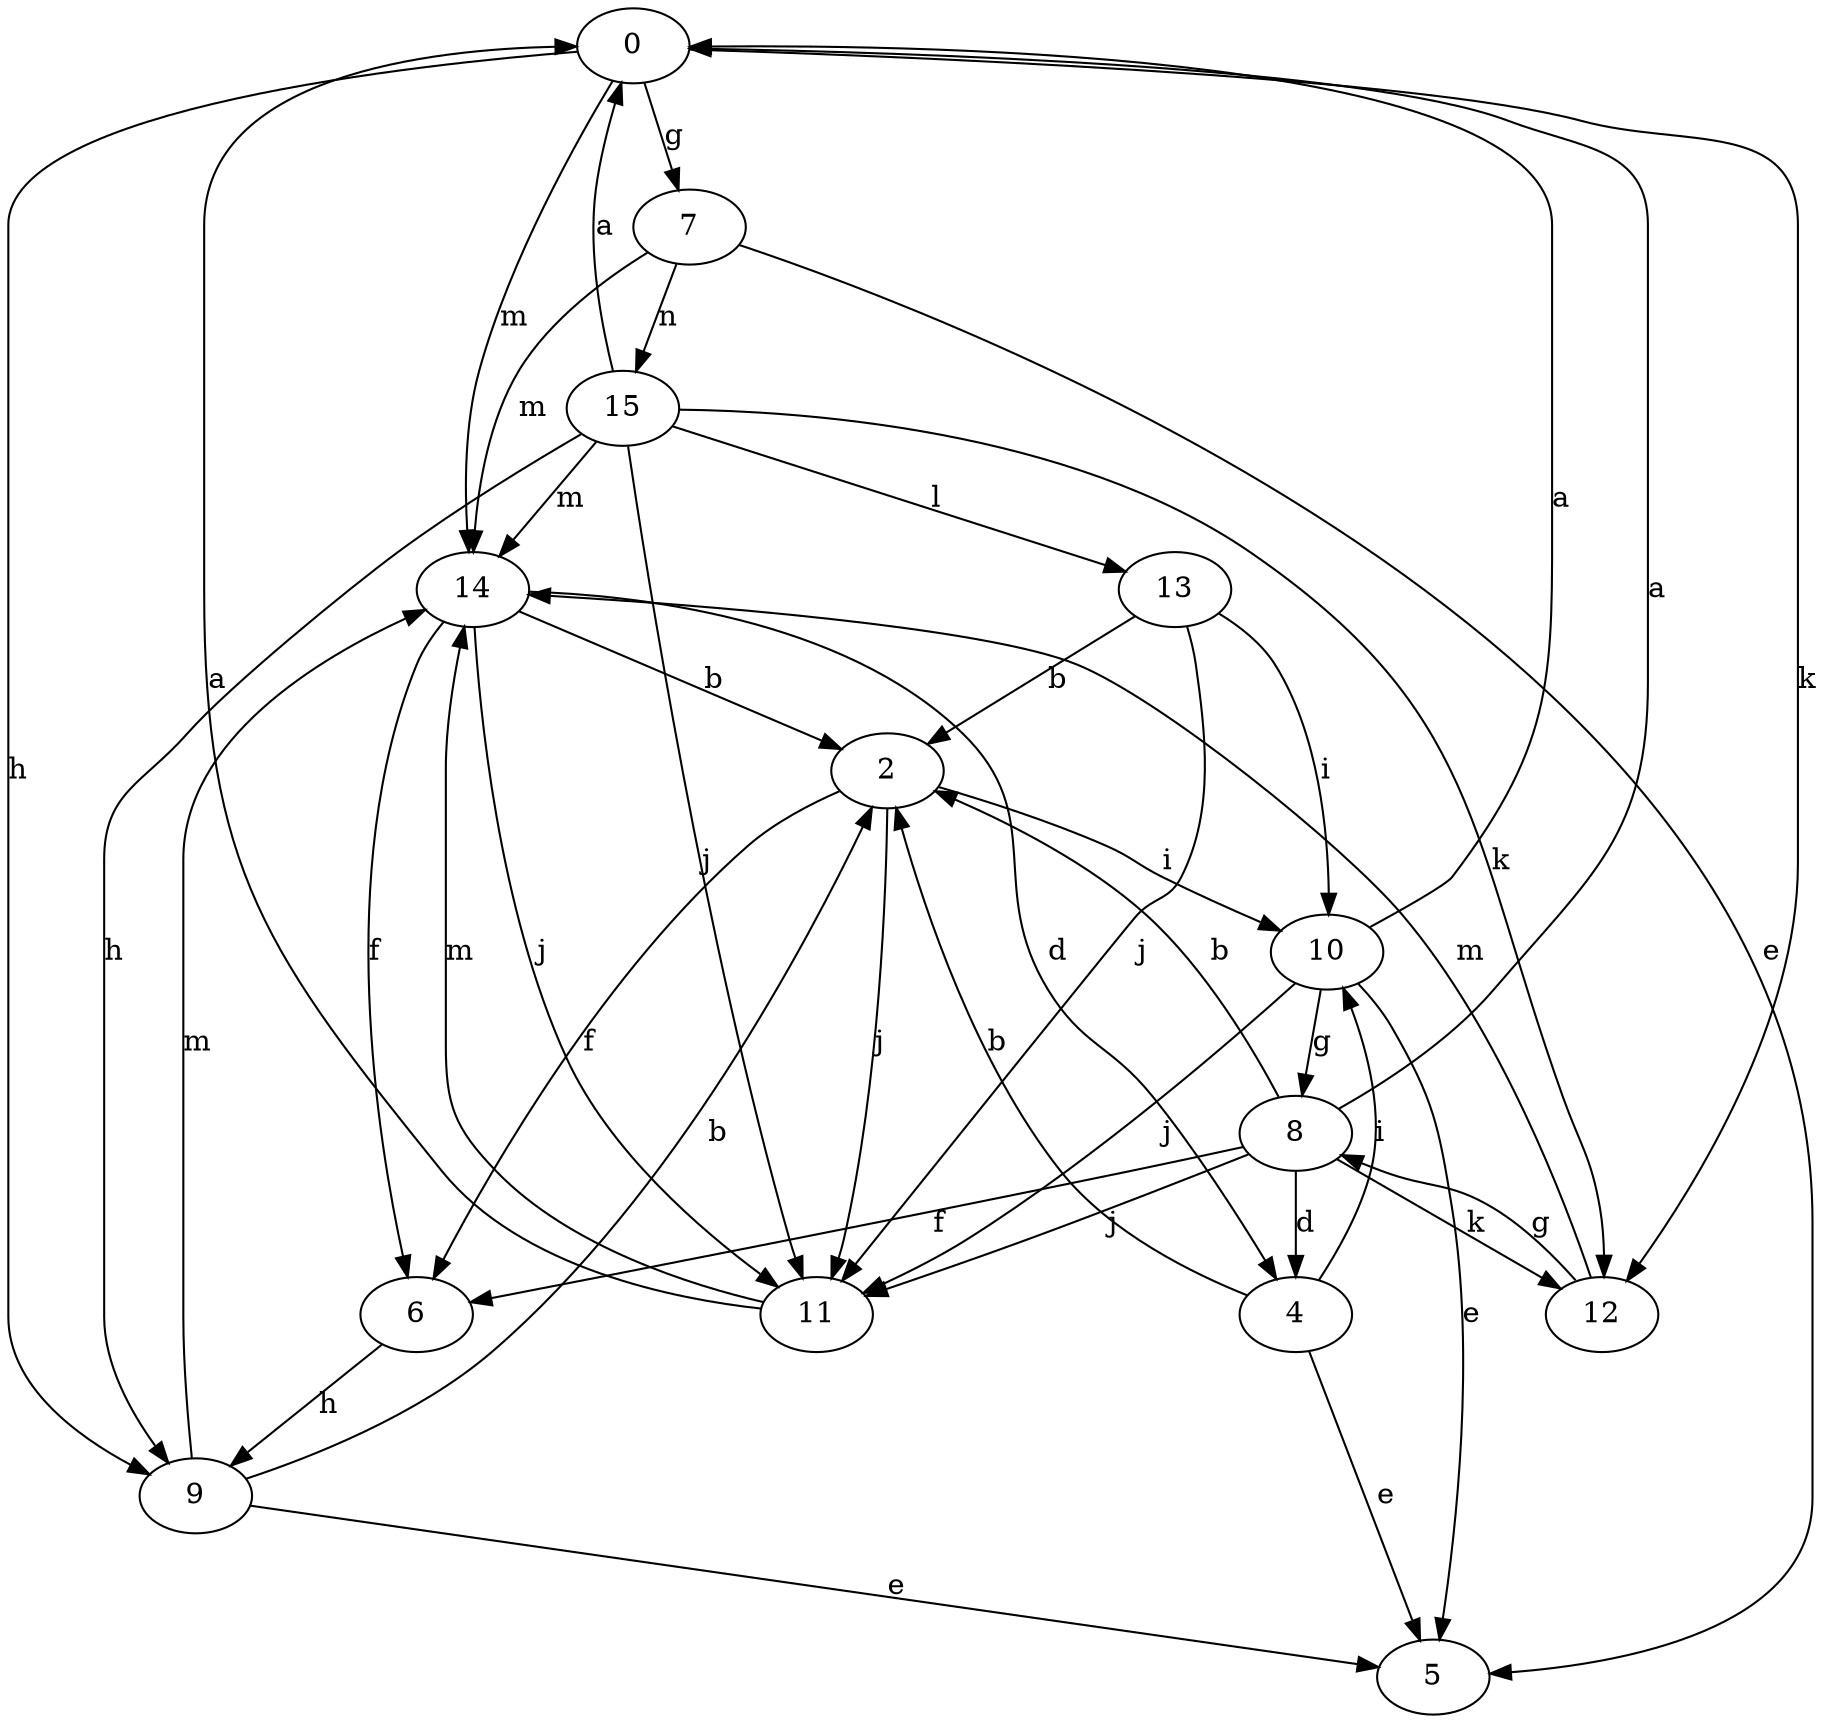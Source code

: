 strict digraph  {
0;
2;
4;
5;
6;
7;
8;
9;
10;
11;
12;
13;
14;
15;
0 -> 7  [label=g];
0 -> 9  [label=h];
0 -> 12  [label=k];
0 -> 14  [label=m];
2 -> 6  [label=f];
2 -> 10  [label=i];
2 -> 11  [label=j];
4 -> 2  [label=b];
4 -> 5  [label=e];
4 -> 10  [label=i];
6 -> 9  [label=h];
7 -> 5  [label=e];
7 -> 14  [label=m];
7 -> 15  [label=n];
8 -> 0  [label=a];
8 -> 2  [label=b];
8 -> 4  [label=d];
8 -> 6  [label=f];
8 -> 11  [label=j];
8 -> 12  [label=k];
9 -> 2  [label=b];
9 -> 5  [label=e];
9 -> 14  [label=m];
10 -> 0  [label=a];
10 -> 5  [label=e];
10 -> 8  [label=g];
10 -> 11  [label=j];
11 -> 0  [label=a];
11 -> 14  [label=m];
12 -> 8  [label=g];
12 -> 14  [label=m];
13 -> 2  [label=b];
13 -> 10  [label=i];
13 -> 11  [label=j];
14 -> 2  [label=b];
14 -> 4  [label=d];
14 -> 6  [label=f];
14 -> 11  [label=j];
15 -> 0  [label=a];
15 -> 9  [label=h];
15 -> 11  [label=j];
15 -> 12  [label=k];
15 -> 13  [label=l];
15 -> 14  [label=m];
}
